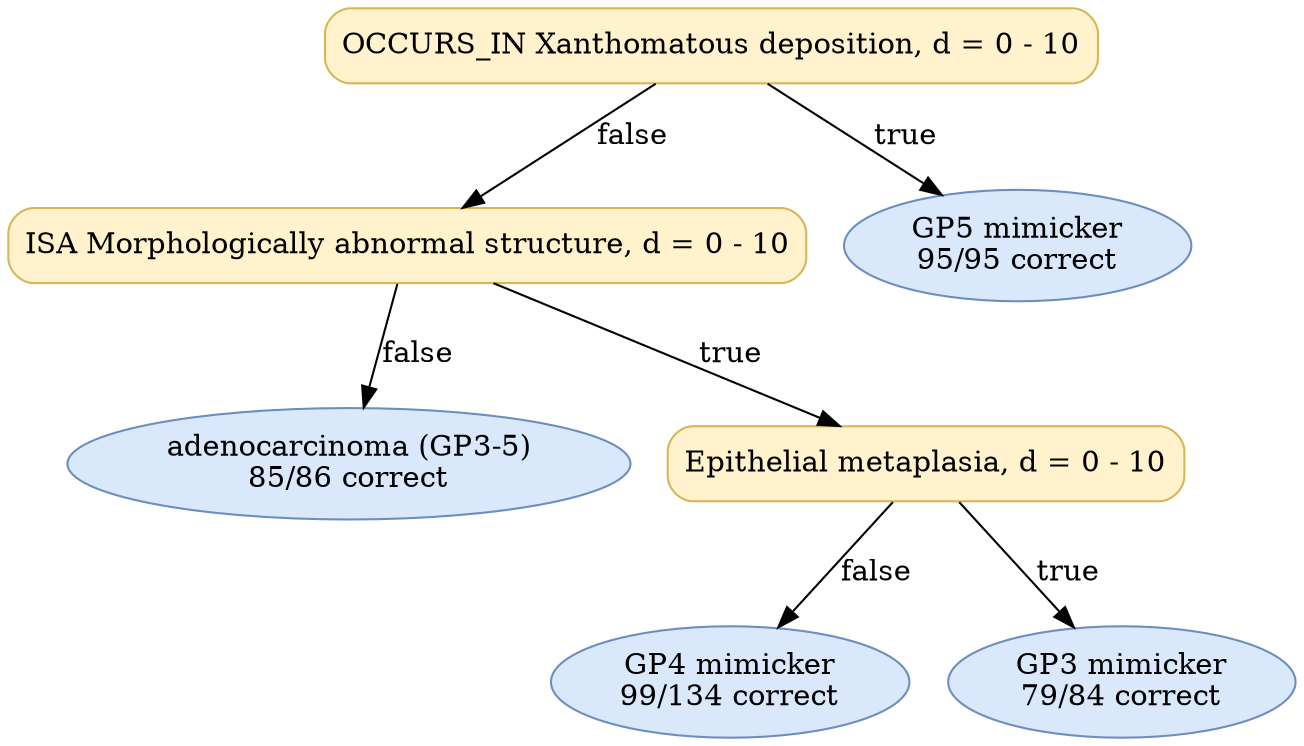 digraph "DT" {
fontname="Times-Roman";
label="";
node [fontname="Times-Roman"];
Node1 [color="#D6B656", fillcolor="#FFF2CC", label="OCCURS_IN Xanthomatous deposition, d = 0 - 10", shape="box", style="rounded,filled"];
Node2 [color="#D6B656", fillcolor="#FFF2CC", label="ISA Morphologically abnormal structure, d = 0 - 10", shape="box", style="rounded,filled"];
Node3 [color="#6C8EBF", fillcolor="#DAE8FC", label=<adenocarcinoma (GP3-5)<br/>85/86 correct>, shape="ellipse", style="rounded,filled"];
Node4 [color="#D6B656", fillcolor="#FFF2CC", label="Epithelial metaplasia, d = 0 - 10", shape="box", style="rounded,filled"];
Node5 [color="#6C8EBF", fillcolor="#DAE8FC", label=<GP4 mimicker<br/>99/134 correct>, shape="ellipse", style="rounded,filled"];
Node6 [color="#6C8EBF", fillcolor="#DAE8FC", label=<GP3 mimicker<br/>79/84 correct>, shape="ellipse", style="rounded,filled"];
Node7 [color="#6C8EBF", fillcolor="#DAE8FC", label=<GP5 mimicker<br/>95/95 correct>, shape="ellipse", style="rounded,filled"];
Node1 -> Node2  [key=0, label="false"];
Node1 -> Node7  [key=0, label="true"];
Node2 -> Node3  [key=0, label="false"];
Node2 -> Node4  [key=0, label="true"];
Node4 -> Node5  [key=0, label="false"];
Node4 -> Node6  [key=0, label="true"];
}
